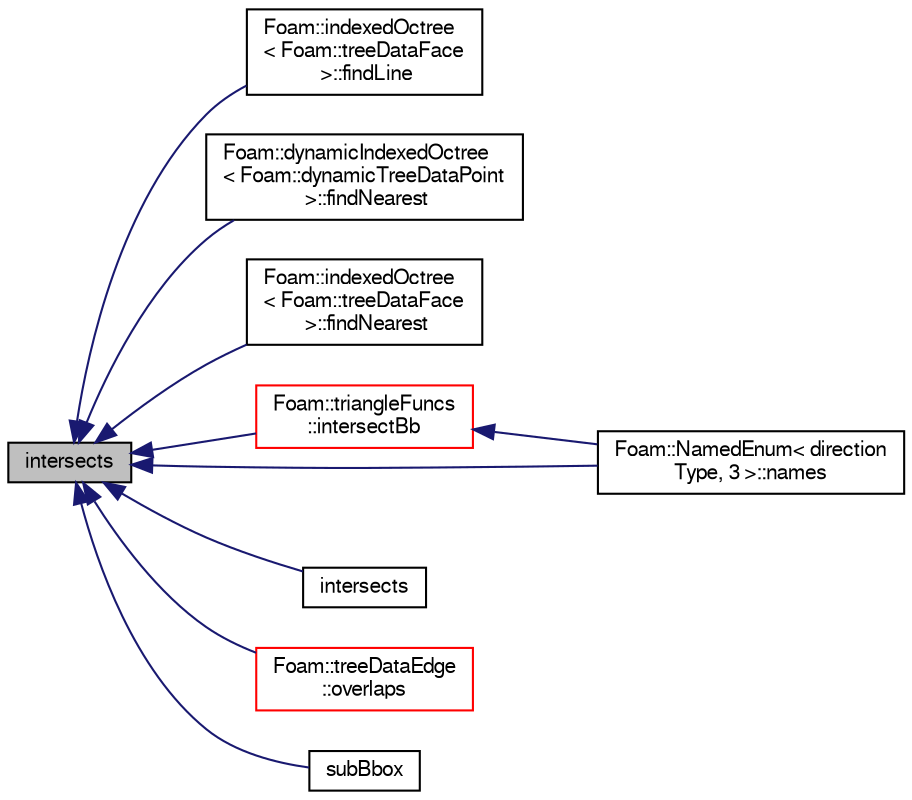 digraph "intersects"
{
  bgcolor="transparent";
  edge [fontname="FreeSans",fontsize="10",labelfontname="FreeSans",labelfontsize="10"];
  node [fontname="FreeSans",fontsize="10",shape=record];
  rankdir="LR";
  Node196 [label="intersects",height=0.2,width=0.4,color="black", fillcolor="grey75", style="filled", fontcolor="black"];
  Node196 -> Node197 [dir="back",color="midnightblue",fontsize="10",style="solid",fontname="FreeSans"];
  Node197 [label="Foam::indexedOctree\l\< Foam::treeDataFace\l \>::findLine",height=0.2,width=0.4,color="black",URL="$a25026.html#af654b41bf89d6e3d50c31030ec6bcb24"];
  Node196 -> Node198 [dir="back",color="midnightblue",fontsize="10",style="solid",fontname="FreeSans"];
  Node198 [label="Foam::dynamicIndexedOctree\l\< Foam::dynamicTreeDataPoint\l \>::findNearest",height=0.2,width=0.4,color="black",URL="$a25610.html#ae090443cbaa3565bc6dc0b28e77793a8",tooltip="Low level: calculate nearest starting from subnode. "];
  Node196 -> Node199 [dir="back",color="midnightblue",fontsize="10",style="solid",fontname="FreeSans"];
  Node199 [label="Foam::indexedOctree\l\< Foam::treeDataFace\l \>::findNearest",height=0.2,width=0.4,color="black",URL="$a25026.html#abd1691a3fc13b01ad68fb3ca35ec22d8",tooltip="Low level: calculate nearest starting from subnode. "];
  Node196 -> Node200 [dir="back",color="midnightblue",fontsize="10",style="solid",fontname="FreeSans"];
  Node200 [label="Foam::triangleFuncs\l::intersectBb",height=0.2,width=0.4,color="red",URL="$a25522.html#a61b27a9e34057e49b2263d2ecd01144c",tooltip="Does triangle intersect bounding box. "];
  Node200 -> Node206 [dir="back",color="midnightblue",fontsize="10",style="solid",fontname="FreeSans"];
  Node206 [label="Foam::NamedEnum\< direction\lType, 3 \>::names",height=0.2,width=0.4,color="black",URL="$a25998.html#a7350da3a0edd92cd11e6c479c9967dc8"];
  Node196 -> Node207 [dir="back",color="midnightblue",fontsize="10",style="solid",fontname="FreeSans"];
  Node207 [label="intersects",height=0.2,width=0.4,color="black",URL="$a27618.html#ad7066af0d689a213199a42976e40d12c",tooltip="Like above but does not return faces point is on. "];
  Node196 -> Node206 [dir="back",color="midnightblue",fontsize="10",style="solid",fontname="FreeSans"];
  Node196 -> Node208 [dir="back",color="midnightblue",fontsize="10",style="solid",fontname="FreeSans"];
  Node208 [label="Foam::treeDataEdge\l::overlaps",height=0.2,width=0.4,color="red",URL="$a25030.html#a1915c0938452ba641c6ccf39df02dfad",tooltip="Does (bb of) shape at index overlap bb. "];
  Node196 -> Node212 [dir="back",color="midnightblue",fontsize="10",style="solid",fontname="FreeSans"];
  Node212 [label="subBbox",height=0.2,width=0.4,color="black",URL="$a27618.html#ad25c96ce2f752e9913e39722e034c4ce",tooltip="Sub box given by octant number. Midpoint provided. "];
}
